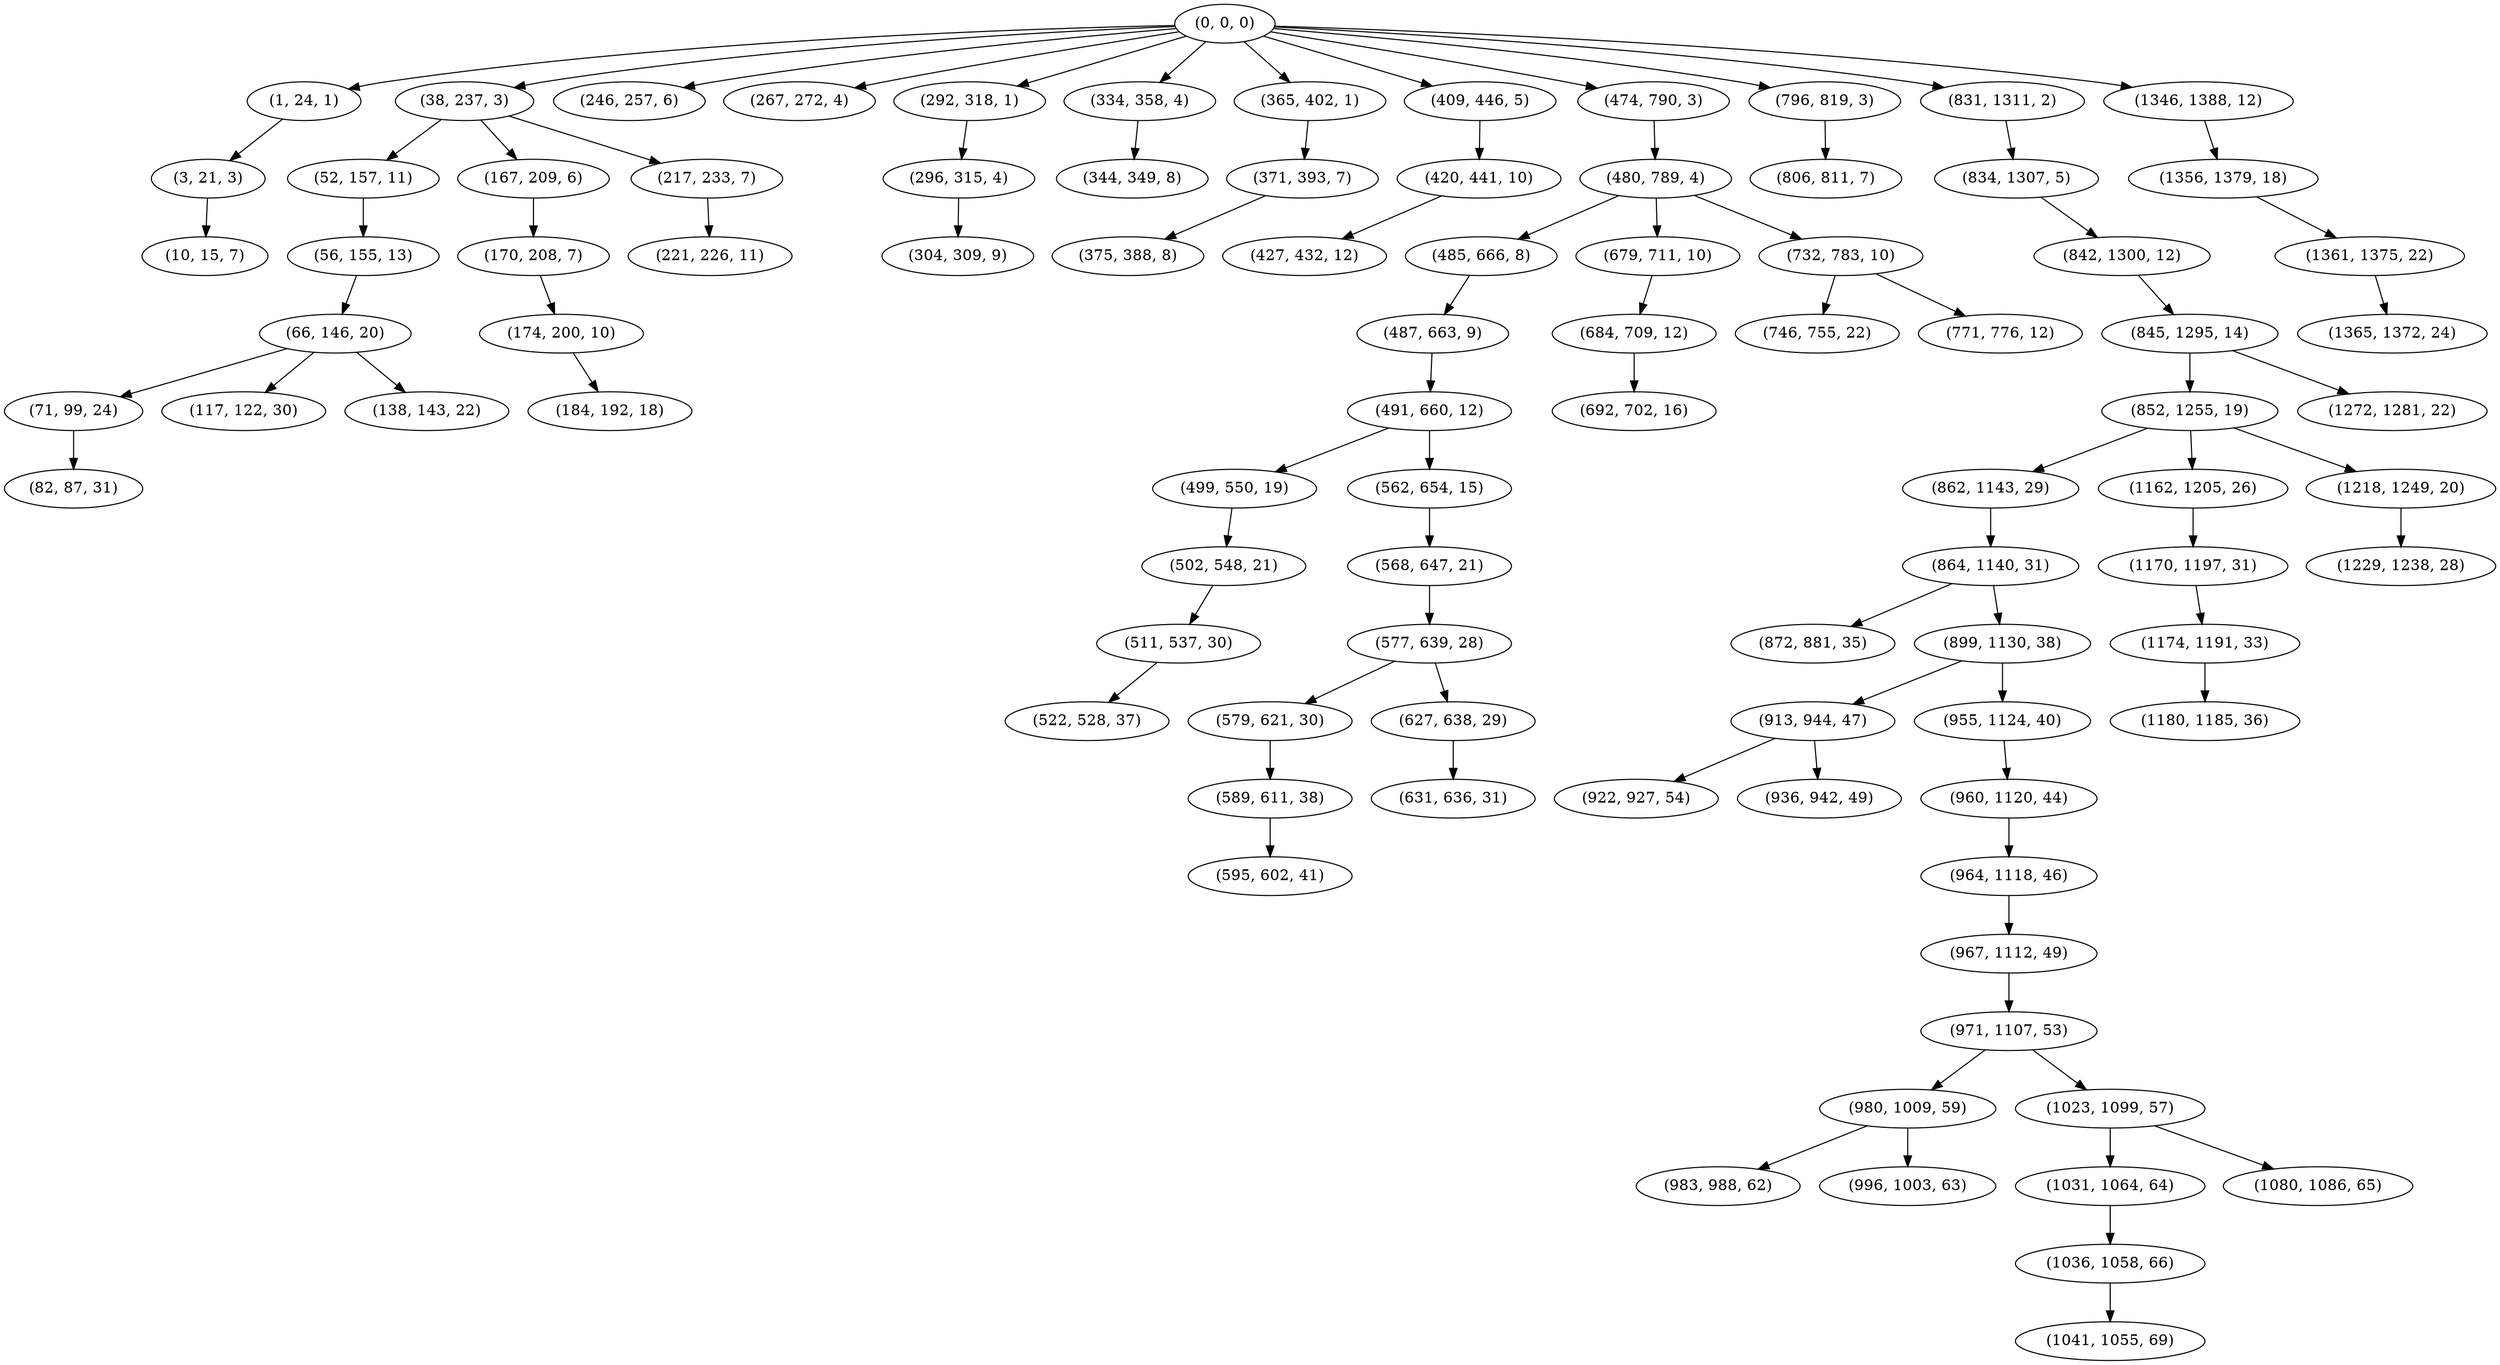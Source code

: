 digraph tree {
    "(0, 0, 0)";
    "(1, 24, 1)";
    "(3, 21, 3)";
    "(10, 15, 7)";
    "(38, 237, 3)";
    "(52, 157, 11)";
    "(56, 155, 13)";
    "(66, 146, 20)";
    "(71, 99, 24)";
    "(82, 87, 31)";
    "(117, 122, 30)";
    "(138, 143, 22)";
    "(167, 209, 6)";
    "(170, 208, 7)";
    "(174, 200, 10)";
    "(184, 192, 18)";
    "(217, 233, 7)";
    "(221, 226, 11)";
    "(246, 257, 6)";
    "(267, 272, 4)";
    "(292, 318, 1)";
    "(296, 315, 4)";
    "(304, 309, 9)";
    "(334, 358, 4)";
    "(344, 349, 8)";
    "(365, 402, 1)";
    "(371, 393, 7)";
    "(375, 388, 8)";
    "(409, 446, 5)";
    "(420, 441, 10)";
    "(427, 432, 12)";
    "(474, 790, 3)";
    "(480, 789, 4)";
    "(485, 666, 8)";
    "(487, 663, 9)";
    "(491, 660, 12)";
    "(499, 550, 19)";
    "(502, 548, 21)";
    "(511, 537, 30)";
    "(522, 528, 37)";
    "(562, 654, 15)";
    "(568, 647, 21)";
    "(577, 639, 28)";
    "(579, 621, 30)";
    "(589, 611, 38)";
    "(595, 602, 41)";
    "(627, 638, 29)";
    "(631, 636, 31)";
    "(679, 711, 10)";
    "(684, 709, 12)";
    "(692, 702, 16)";
    "(732, 783, 10)";
    "(746, 755, 22)";
    "(771, 776, 12)";
    "(796, 819, 3)";
    "(806, 811, 7)";
    "(831, 1311, 2)";
    "(834, 1307, 5)";
    "(842, 1300, 12)";
    "(845, 1295, 14)";
    "(852, 1255, 19)";
    "(862, 1143, 29)";
    "(864, 1140, 31)";
    "(872, 881, 35)";
    "(899, 1130, 38)";
    "(913, 944, 47)";
    "(922, 927, 54)";
    "(936, 942, 49)";
    "(955, 1124, 40)";
    "(960, 1120, 44)";
    "(964, 1118, 46)";
    "(967, 1112, 49)";
    "(971, 1107, 53)";
    "(980, 1009, 59)";
    "(983, 988, 62)";
    "(996, 1003, 63)";
    "(1023, 1099, 57)";
    "(1031, 1064, 64)";
    "(1036, 1058, 66)";
    "(1041, 1055, 69)";
    "(1080, 1086, 65)";
    "(1162, 1205, 26)";
    "(1170, 1197, 31)";
    "(1174, 1191, 33)";
    "(1180, 1185, 36)";
    "(1218, 1249, 20)";
    "(1229, 1238, 28)";
    "(1272, 1281, 22)";
    "(1346, 1388, 12)";
    "(1356, 1379, 18)";
    "(1361, 1375, 22)";
    "(1365, 1372, 24)";
    "(0, 0, 0)" -> "(1, 24, 1)";
    "(0, 0, 0)" -> "(38, 237, 3)";
    "(0, 0, 0)" -> "(246, 257, 6)";
    "(0, 0, 0)" -> "(267, 272, 4)";
    "(0, 0, 0)" -> "(292, 318, 1)";
    "(0, 0, 0)" -> "(334, 358, 4)";
    "(0, 0, 0)" -> "(365, 402, 1)";
    "(0, 0, 0)" -> "(409, 446, 5)";
    "(0, 0, 0)" -> "(474, 790, 3)";
    "(0, 0, 0)" -> "(796, 819, 3)";
    "(0, 0, 0)" -> "(831, 1311, 2)";
    "(0, 0, 0)" -> "(1346, 1388, 12)";
    "(1, 24, 1)" -> "(3, 21, 3)";
    "(3, 21, 3)" -> "(10, 15, 7)";
    "(38, 237, 3)" -> "(52, 157, 11)";
    "(38, 237, 3)" -> "(167, 209, 6)";
    "(38, 237, 3)" -> "(217, 233, 7)";
    "(52, 157, 11)" -> "(56, 155, 13)";
    "(56, 155, 13)" -> "(66, 146, 20)";
    "(66, 146, 20)" -> "(71, 99, 24)";
    "(66, 146, 20)" -> "(117, 122, 30)";
    "(66, 146, 20)" -> "(138, 143, 22)";
    "(71, 99, 24)" -> "(82, 87, 31)";
    "(167, 209, 6)" -> "(170, 208, 7)";
    "(170, 208, 7)" -> "(174, 200, 10)";
    "(174, 200, 10)" -> "(184, 192, 18)";
    "(217, 233, 7)" -> "(221, 226, 11)";
    "(292, 318, 1)" -> "(296, 315, 4)";
    "(296, 315, 4)" -> "(304, 309, 9)";
    "(334, 358, 4)" -> "(344, 349, 8)";
    "(365, 402, 1)" -> "(371, 393, 7)";
    "(371, 393, 7)" -> "(375, 388, 8)";
    "(409, 446, 5)" -> "(420, 441, 10)";
    "(420, 441, 10)" -> "(427, 432, 12)";
    "(474, 790, 3)" -> "(480, 789, 4)";
    "(480, 789, 4)" -> "(485, 666, 8)";
    "(480, 789, 4)" -> "(679, 711, 10)";
    "(480, 789, 4)" -> "(732, 783, 10)";
    "(485, 666, 8)" -> "(487, 663, 9)";
    "(487, 663, 9)" -> "(491, 660, 12)";
    "(491, 660, 12)" -> "(499, 550, 19)";
    "(491, 660, 12)" -> "(562, 654, 15)";
    "(499, 550, 19)" -> "(502, 548, 21)";
    "(502, 548, 21)" -> "(511, 537, 30)";
    "(511, 537, 30)" -> "(522, 528, 37)";
    "(562, 654, 15)" -> "(568, 647, 21)";
    "(568, 647, 21)" -> "(577, 639, 28)";
    "(577, 639, 28)" -> "(579, 621, 30)";
    "(577, 639, 28)" -> "(627, 638, 29)";
    "(579, 621, 30)" -> "(589, 611, 38)";
    "(589, 611, 38)" -> "(595, 602, 41)";
    "(627, 638, 29)" -> "(631, 636, 31)";
    "(679, 711, 10)" -> "(684, 709, 12)";
    "(684, 709, 12)" -> "(692, 702, 16)";
    "(732, 783, 10)" -> "(746, 755, 22)";
    "(732, 783, 10)" -> "(771, 776, 12)";
    "(796, 819, 3)" -> "(806, 811, 7)";
    "(831, 1311, 2)" -> "(834, 1307, 5)";
    "(834, 1307, 5)" -> "(842, 1300, 12)";
    "(842, 1300, 12)" -> "(845, 1295, 14)";
    "(845, 1295, 14)" -> "(852, 1255, 19)";
    "(845, 1295, 14)" -> "(1272, 1281, 22)";
    "(852, 1255, 19)" -> "(862, 1143, 29)";
    "(852, 1255, 19)" -> "(1162, 1205, 26)";
    "(852, 1255, 19)" -> "(1218, 1249, 20)";
    "(862, 1143, 29)" -> "(864, 1140, 31)";
    "(864, 1140, 31)" -> "(872, 881, 35)";
    "(864, 1140, 31)" -> "(899, 1130, 38)";
    "(899, 1130, 38)" -> "(913, 944, 47)";
    "(899, 1130, 38)" -> "(955, 1124, 40)";
    "(913, 944, 47)" -> "(922, 927, 54)";
    "(913, 944, 47)" -> "(936, 942, 49)";
    "(955, 1124, 40)" -> "(960, 1120, 44)";
    "(960, 1120, 44)" -> "(964, 1118, 46)";
    "(964, 1118, 46)" -> "(967, 1112, 49)";
    "(967, 1112, 49)" -> "(971, 1107, 53)";
    "(971, 1107, 53)" -> "(980, 1009, 59)";
    "(971, 1107, 53)" -> "(1023, 1099, 57)";
    "(980, 1009, 59)" -> "(983, 988, 62)";
    "(980, 1009, 59)" -> "(996, 1003, 63)";
    "(1023, 1099, 57)" -> "(1031, 1064, 64)";
    "(1023, 1099, 57)" -> "(1080, 1086, 65)";
    "(1031, 1064, 64)" -> "(1036, 1058, 66)";
    "(1036, 1058, 66)" -> "(1041, 1055, 69)";
    "(1162, 1205, 26)" -> "(1170, 1197, 31)";
    "(1170, 1197, 31)" -> "(1174, 1191, 33)";
    "(1174, 1191, 33)" -> "(1180, 1185, 36)";
    "(1218, 1249, 20)" -> "(1229, 1238, 28)";
    "(1346, 1388, 12)" -> "(1356, 1379, 18)";
    "(1356, 1379, 18)" -> "(1361, 1375, 22)";
    "(1361, 1375, 22)" -> "(1365, 1372, 24)";
}

